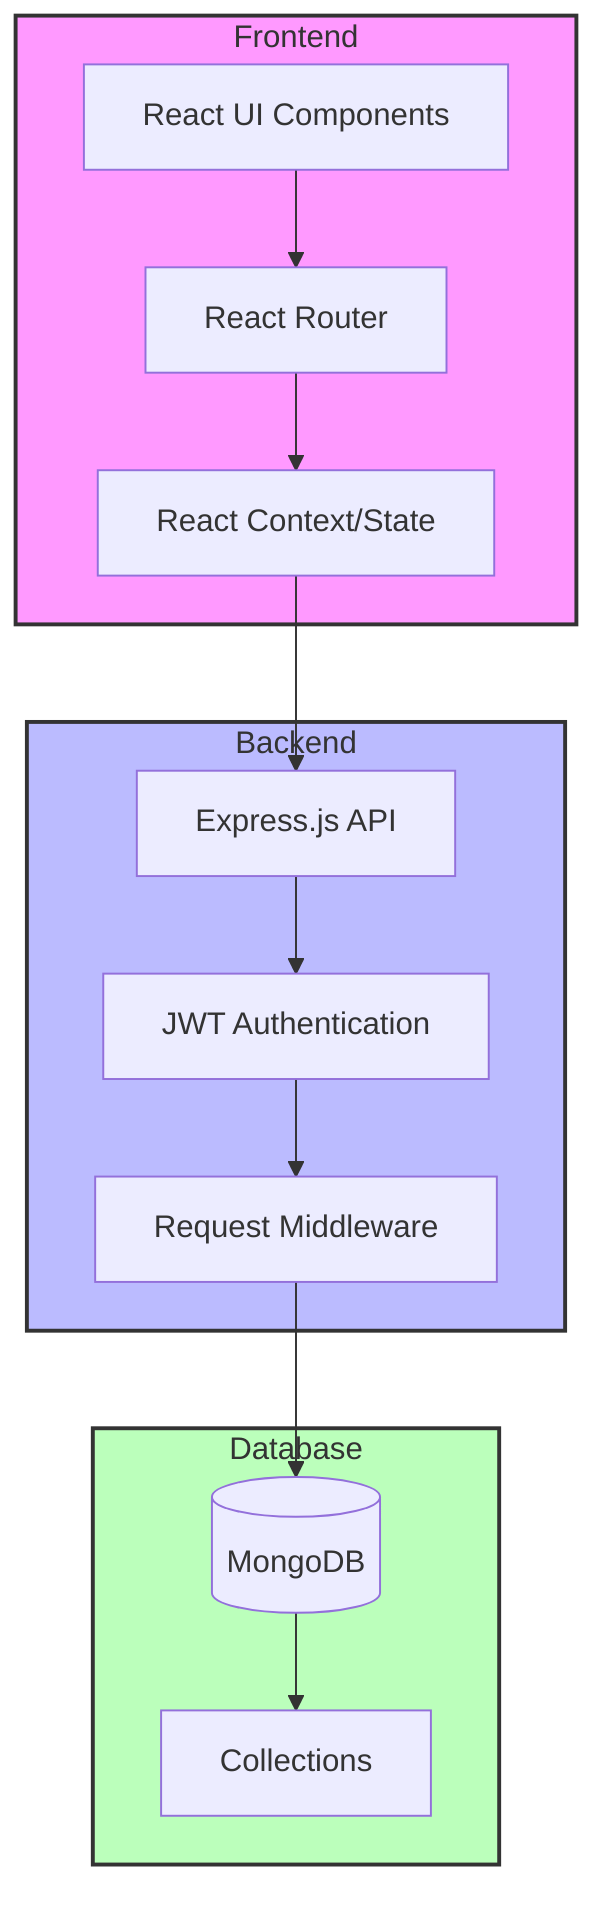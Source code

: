 graph TB
    subgraph Frontend
        UI[React UI Components]
        State[React Context/State]
        Router[React Router]
    end

    subgraph Backend
        API[Express.js API]
        Auth[JWT Authentication]
        Middleware[Request Middleware]
    end

    subgraph Database
        MongoDB[(MongoDB)]
        Collections[Collections]
    end

    UI --> Router
    Router --> State
    State --> API
    API --> Auth
    Auth --> Middleware
    Middleware --> MongoDB
    MongoDB --> Collections

    style Frontend fill:#f9f,stroke:#333,stroke-width:2px
    style Backend fill:#bbf,stroke:#333,stroke-width:2px
    style Database fill:#bfb,stroke:#333,stroke-width:2px